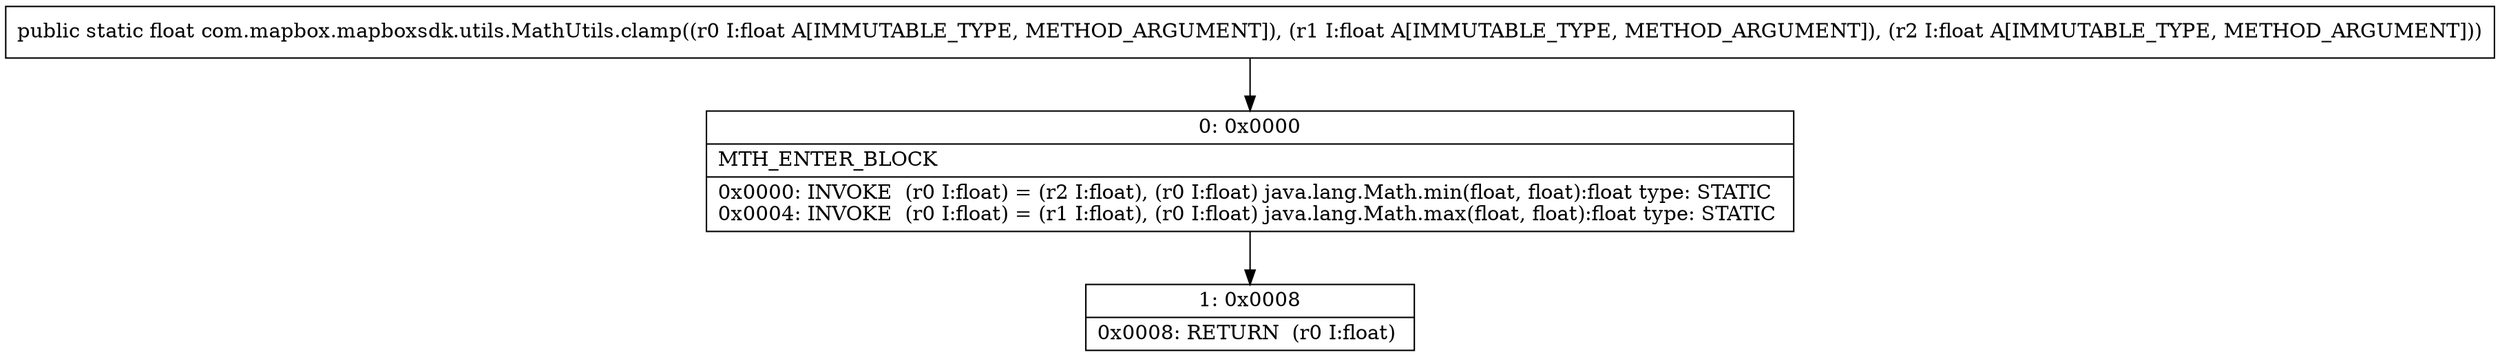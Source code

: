 digraph "CFG forcom.mapbox.mapboxsdk.utils.MathUtils.clamp(FFF)F" {
Node_0 [shape=record,label="{0\:\ 0x0000|MTH_ENTER_BLOCK\l|0x0000: INVOKE  (r0 I:float) = (r2 I:float), (r0 I:float) java.lang.Math.min(float, float):float type: STATIC \l0x0004: INVOKE  (r0 I:float) = (r1 I:float), (r0 I:float) java.lang.Math.max(float, float):float type: STATIC \l}"];
Node_1 [shape=record,label="{1\:\ 0x0008|0x0008: RETURN  (r0 I:float) \l}"];
MethodNode[shape=record,label="{public static float com.mapbox.mapboxsdk.utils.MathUtils.clamp((r0 I:float A[IMMUTABLE_TYPE, METHOD_ARGUMENT]), (r1 I:float A[IMMUTABLE_TYPE, METHOD_ARGUMENT]), (r2 I:float A[IMMUTABLE_TYPE, METHOD_ARGUMENT])) }"];
MethodNode -> Node_0;
Node_0 -> Node_1;
}

